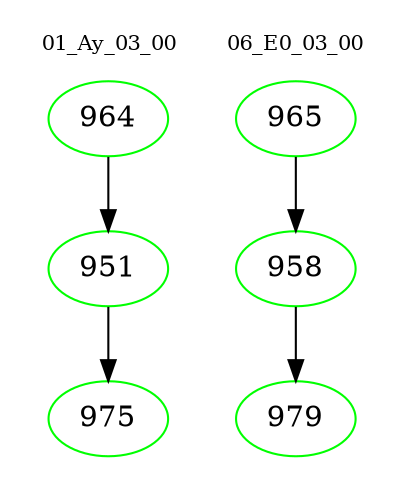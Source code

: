 digraph{
subgraph cluster_0 {
color = white
label = "01_Ay_03_00";
fontsize=10;
T0_964 [label="964", color="green"]
T0_964 -> T0_951 [color="black"]
T0_951 [label="951", color="green"]
T0_951 -> T0_975 [color="black"]
T0_975 [label="975", color="green"]
}
subgraph cluster_1 {
color = white
label = "06_E0_03_00";
fontsize=10;
T1_965 [label="965", color="green"]
T1_965 -> T1_958 [color="black"]
T1_958 [label="958", color="green"]
T1_958 -> T1_979 [color="black"]
T1_979 [label="979", color="green"]
}
}
